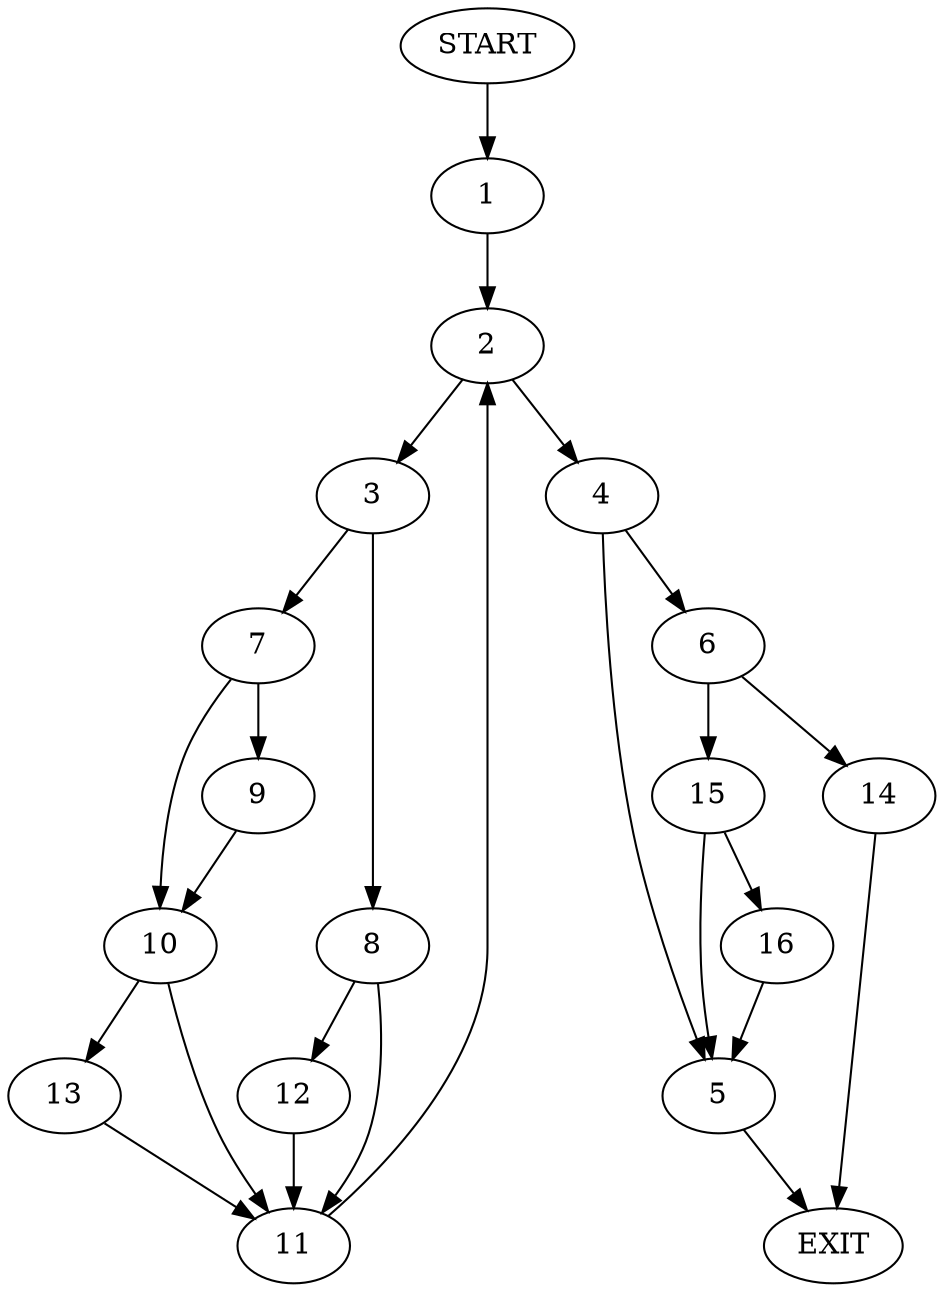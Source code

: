 digraph {
0 [label="START"]
17 [label="EXIT"]
0 -> 1
1 -> 2
2 -> 3
2 -> 4
4 -> 5
4 -> 6
3 -> 7
3 -> 8
7 -> 9
7 -> 10
8 -> 11
8 -> 12
11 -> 2
12 -> 11
9 -> 10
10 -> 11
10 -> 13
13 -> 11
5 -> 17
6 -> 14
6 -> 15
15 -> 16
15 -> 5
14 -> 17
16 -> 5
}
